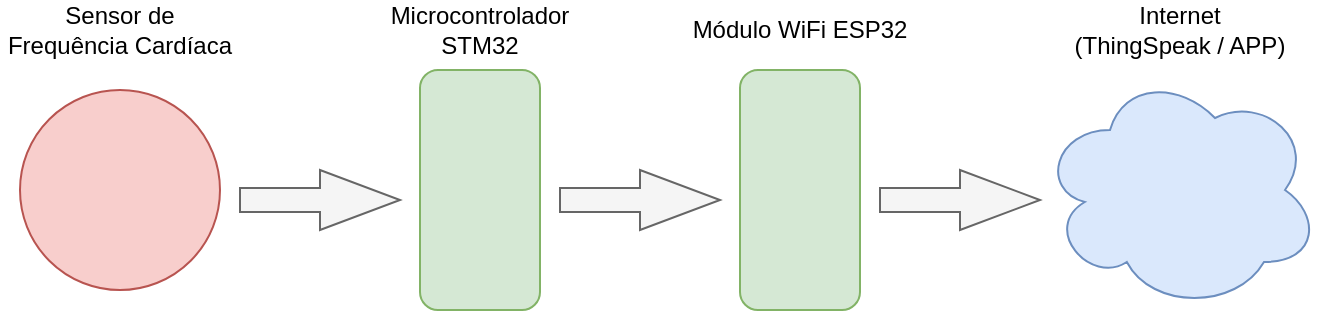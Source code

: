 <mxfile version="12.2.6" type="github" pages="1"><diagram id="nCiWdTzv2LZyXuiBFZfa" name="Page-1"><mxGraphModel dx="563" dy="273" grid="1" gridSize="10" guides="1" tooltips="1" connect="1" arrows="1" fold="1" page="1" pageScale="1" pageWidth="850" pageHeight="1100" math="0" shadow="0"><root><mxCell id="0"/><mxCell id="1" parent="0"/><mxCell id="om2Z6stYMwHL6igRrMtp-1" value="" style="rounded=1;whiteSpace=wrap;html=1;rotation=90;fillColor=#d5e8d4;strokeColor=#82b366;" vertex="1" parent="1"><mxGeometry x="250" y="230" width="120" height="60" as="geometry"/></mxCell><mxCell id="om2Z6stYMwHL6igRrMtp-2" value="" style="ellipse;whiteSpace=wrap;html=1;aspect=fixed;fillColor=#f8cecc;strokeColor=#b85450;" vertex="1" parent="1"><mxGeometry x="80" y="210" width="100" height="100" as="geometry"/></mxCell><mxCell id="om2Z6stYMwHL6igRrMtp-3" value="" style="rounded=1;whiteSpace=wrap;html=1;rotation=-90;fillColor=#d5e8d4;strokeColor=#82b366;" vertex="1" parent="1"><mxGeometry x="410" y="230" width="120" height="60" as="geometry"/></mxCell><mxCell id="om2Z6stYMwHL6igRrMtp-4" value="" style="ellipse;shape=cloud;whiteSpace=wrap;html=1;fillColor=#dae8fc;strokeColor=#6c8ebf;" vertex="1" parent="1"><mxGeometry x="590" y="200" width="140" height="120" as="geometry"/></mxCell><mxCell id="om2Z6stYMwHL6igRrMtp-8" value="" style="html=1;shadow=0;dashed=0;align=center;verticalAlign=middle;shape=mxgraph.arrows2.arrow;dy=0.6;dx=40;notch=0;fillColor=#f5f5f5;strokeColor=#666666;fontColor=#333333;" vertex="1" parent="1"><mxGeometry x="190" y="250" width="80" height="30" as="geometry"/></mxCell><mxCell id="om2Z6stYMwHL6igRrMtp-9" value="" style="html=1;shadow=0;dashed=0;align=center;verticalAlign=middle;shape=mxgraph.arrows2.arrow;dy=0.6;dx=40;notch=0;fillColor=#f5f5f5;strokeColor=#666666;fontColor=#333333;" vertex="1" parent="1"><mxGeometry x="350" y="250" width="80" height="30" as="geometry"/></mxCell><mxCell id="om2Z6stYMwHL6igRrMtp-10" value="" style="html=1;shadow=0;dashed=0;align=center;verticalAlign=middle;shape=mxgraph.arrows2.arrow;dy=0.6;dx=40;notch=0;fillColor=#f5f5f5;strokeColor=#666666;fontColor=#333333;" vertex="1" parent="1"><mxGeometry x="510" y="250" width="80" height="30" as="geometry"/></mxCell><mxCell id="om2Z6stYMwHL6igRrMtp-11" value="Sensor de Frequência Cardíaca" style="text;html=1;strokeColor=none;fillColor=none;align=center;verticalAlign=middle;whiteSpace=wrap;rounded=0;" vertex="1" parent="1"><mxGeometry x="70" y="170" width="120" height="20" as="geometry"/></mxCell><mxCell id="om2Z6stYMwHL6igRrMtp-12" value="Módulo WiFi ESP32" style="text;html=1;strokeColor=none;fillColor=none;align=center;verticalAlign=middle;whiteSpace=wrap;rounded=0;" vertex="1" parent="1"><mxGeometry x="410" y="170" width="120" height="20" as="geometry"/></mxCell><mxCell id="om2Z6stYMwHL6igRrMtp-14" value="Microcontrolador STM32" style="text;html=1;strokeColor=none;fillColor=none;align=center;verticalAlign=middle;whiteSpace=wrap;rounded=0;" vertex="1" parent="1"><mxGeometry x="250" y="170" width="120" height="20" as="geometry"/></mxCell><mxCell id="om2Z6stYMwHL6igRrMtp-15" value="&lt;div&gt;Internet &lt;br&gt;&lt;/div&gt;&lt;div&gt;(ThingSpeak / APP)&lt;/div&gt;" style="text;html=1;strokeColor=none;fillColor=none;align=center;verticalAlign=middle;whiteSpace=wrap;rounded=0;" vertex="1" parent="1"><mxGeometry x="600" y="170" width="120" height="20" as="geometry"/></mxCell></root></mxGraphModel></diagram></mxfile>